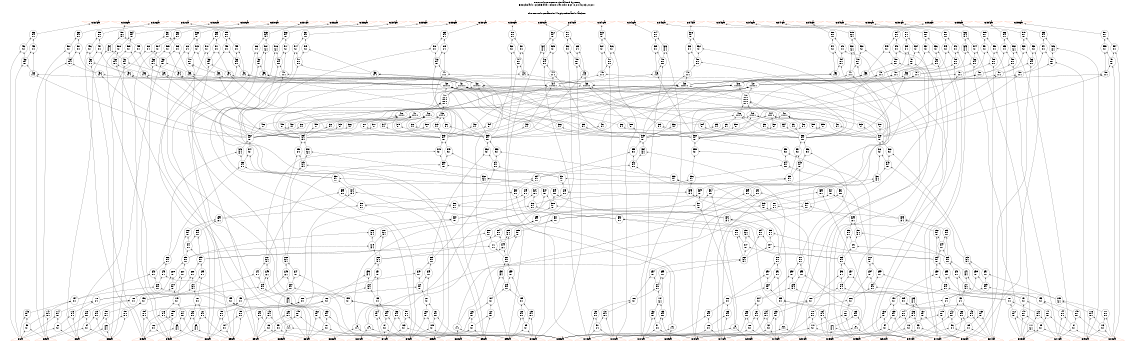 # Network structure generated by ABC

digraph network {
size = "7.5,10";
center = true;
edge [dir = back];

{
  node [shape = plaintext];
  edge [style = invis];
  LevelTitle1 [label=""];
  LevelTitle2 [label=""];
  Level24 [label = ""];
  Level23 [label = ""];
  Level22 [label = ""];
  Level21 [label = ""];
  Level20 [label = ""];
  Level19 [label = ""];
  Level18 [label = ""];
  Level17 [label = ""];
  Level16 [label = ""];
  Level15 [label = ""];
  Level14 [label = ""];
  Level13 [label = ""];
  Level12 [label = ""];
  Level11 [label = ""];
  Level10 [label = ""];
  Level9 [label = ""];
  Level8 [label = ""];
  Level7 [label = ""];
  Level6 [label = ""];
  Level5 [label = ""];
  Level4 [label = ""];
  Level3 [label = ""];
  Level2 [label = ""];
  Level1 [label = ""];
  Level0 [label = ""];
  LevelTitle1 ->  LevelTitle2 ->  Level24 ->  Level23 ->  Level22 ->  Level21 ->  Level20 ->  Level19 ->  Level18 ->  Level17 ->  Level16 ->  Level15 ->  Level14 ->  Level13 ->  Level12 ->  Level11 ->  Level10 ->  Level9 ->  Level8 ->  Level7 ->  Level6 ->  Level5 ->  Level4 ->  Level3 ->  Level2 ->  Level1 ->  Level0;
}

{
  rank = same;
  LevelTitle1;
  title1 [shape=plaintext,
          fontsize=20,
          fontname = "Times-Roman",
          label="Network structure visualized by ABC\nBenchmark \"c1355.blif\". Time was Thu Oct  8 20:46:03 2020. "
         ];
}

{
  rank = same;
  LevelTitle2;
  title2 [shape=plaintext,
          fontsize=18,
          fontname = "Times-Roman",
          label="The network contains 514 logic nodes and 0 latches.\n"
         ];
}

{
  rank = same;
  Level24;
  Node42 [label = "G1324gat", shape = invtriangle, color = coral, fillcolor = coral];
  Node43 [label = "G1325gat", shape = invtriangle, color = coral, fillcolor = coral];
  Node44 [label = "G1326gat", shape = invtriangle, color = coral, fillcolor = coral];
  Node45 [label = "G1327gat", shape = invtriangle, color = coral, fillcolor = coral];
  Node46 [label = "G1328gat", shape = invtriangle, color = coral, fillcolor = coral];
  Node47 [label = "G1329gat", shape = invtriangle, color = coral, fillcolor = coral];
  Node48 [label = "G1330gat", shape = invtriangle, color = coral, fillcolor = coral];
  Node49 [label = "G1331gat", shape = invtriangle, color = coral, fillcolor = coral];
  Node50 [label = "G1332gat", shape = invtriangle, color = coral, fillcolor = coral];
  Node51 [label = "G1333gat", shape = invtriangle, color = coral, fillcolor = coral];
  Node52 [label = "G1334gat", shape = invtriangle, color = coral, fillcolor = coral];
  Node53 [label = "G1335gat", shape = invtriangle, color = coral, fillcolor = coral];
  Node54 [label = "G1336gat", shape = invtriangle, color = coral, fillcolor = coral];
  Node55 [label = "G1337gat", shape = invtriangle, color = coral, fillcolor = coral];
  Node56 [label = "G1338gat", shape = invtriangle, color = coral, fillcolor = coral];
  Node57 [label = "G1339gat", shape = invtriangle, color = coral, fillcolor = coral];
  Node58 [label = "G1340gat", shape = invtriangle, color = coral, fillcolor = coral];
  Node59 [label = "G1341gat", shape = invtriangle, color = coral, fillcolor = coral];
  Node60 [label = "G1342gat", shape = invtriangle, color = coral, fillcolor = coral];
  Node61 [label = "G1343gat", shape = invtriangle, color = coral, fillcolor = coral];
  Node62 [label = "G1344gat", shape = invtriangle, color = coral, fillcolor = coral];
  Node63 [label = "G1345gat", shape = invtriangle, color = coral, fillcolor = coral];
  Node64 [label = "G1346gat", shape = invtriangle, color = coral, fillcolor = coral];
  Node65 [label = "G1347gat", shape = invtriangle, color = coral, fillcolor = coral];
  Node66 [label = "G1348gat", shape = invtriangle, color = coral, fillcolor = coral];
  Node67 [label = "G1349gat", shape = invtriangle, color = coral, fillcolor = coral];
  Node68 [label = "G1350gat", shape = invtriangle, color = coral, fillcolor = coral];
  Node69 [label = "G1351gat", shape = invtriangle, color = coral, fillcolor = coral];
  Node70 [label = "G1352gat", shape = invtriangle, color = coral, fillcolor = coral];
  Node71 [label = "G1353gat", shape = invtriangle, color = coral, fillcolor = coral];
  Node72 [label = "G1354gat", shape = invtriangle, color = coral, fillcolor = coral];
  Node73 [label = "G1355gat", shape = invtriangle, color = coral, fillcolor = coral];
}

{
  rank = same;
  Level23;
  Node556 [label = "556\n0- 1\n-0 1", shape = ellipse];
  Node557 [label = "557\n0- 1\n-0 1", shape = ellipse];
  Node558 [label = "558\n0- 1\n-0 1", shape = ellipse];
  Node559 [label = "559\n0- 1\n-0 1", shape = ellipse];
  Node560 [label = "560\n0- 1\n-0 1", shape = ellipse];
  Node561 [label = "561\n0- 1\n-0 1", shape = ellipse];
  Node562 [label = "562\n0- 1\n-0 1", shape = ellipse];
  Node563 [label = "563\n0- 1\n-0 1", shape = ellipse];
  Node564 [label = "564\n0- 1\n-0 1", shape = ellipse];
  Node565 [label = "565\n0- 1\n-0 1", shape = ellipse];
  Node566 [label = "566\n0- 1\n-0 1", shape = ellipse];
  Node567 [label = "567\n0- 1\n-0 1", shape = ellipse];
  Node568 [label = "568\n0- 1\n-0 1", shape = ellipse];
  Node569 [label = "569\n0- 1\n-0 1", shape = ellipse];
  Node570 [label = "570\n0- 1\n-0 1", shape = ellipse];
  Node571 [label = "571\n0- 1\n-0 1", shape = ellipse];
  Node572 [label = "572\n0- 1\n-0 1", shape = ellipse];
  Node573 [label = "573\n0- 1\n-0 1", shape = ellipse];
  Node574 [label = "574\n0- 1\n-0 1", shape = ellipse];
  Node575 [label = "575\n0- 1\n-0 1", shape = ellipse];
  Node576 [label = "576\n0- 1\n-0 1", shape = ellipse];
  Node577 [label = "577\n0- 1\n-0 1", shape = ellipse];
  Node578 [label = "578\n0- 1\n-0 1", shape = ellipse];
  Node579 [label = "579\n0- 1\n-0 1", shape = ellipse];
  Node580 [label = "580\n0- 1\n-0 1", shape = ellipse];
  Node581 [label = "581\n0- 1\n-0 1", shape = ellipse];
  Node582 [label = "582\n0- 1\n-0 1", shape = ellipse];
  Node583 [label = "583\n0- 1\n-0 1", shape = ellipse];
  Node584 [label = "584\n0- 1\n-0 1", shape = ellipse];
  Node585 [label = "585\n0- 1\n-0 1", shape = ellipse];
  Node586 [label = "586\n0- 1\n-0 1", shape = ellipse];
  Node587 [label = "587\n0- 1\n-0 1", shape = ellipse];
}

{
  rank = same;
  Level22;
  Node492 [label = "492\n0- 1\n-0 1", shape = ellipse];
  Node493 [label = "493\n0- 1\n-0 1", shape = ellipse];
  Node494 [label = "494\n0- 1\n-0 1", shape = ellipse];
  Node495 [label = "495\n0- 1\n-0 1", shape = ellipse];
  Node496 [label = "496\n0- 1\n-0 1", shape = ellipse];
  Node497 [label = "497\n0- 1\n-0 1", shape = ellipse];
  Node498 [label = "498\n0- 1\n-0 1", shape = ellipse];
  Node499 [label = "499\n0- 1\n-0 1", shape = ellipse];
  Node500 [label = "500\n0- 1\n-0 1", shape = ellipse];
  Node501 [label = "501\n0- 1\n-0 1", shape = ellipse];
  Node502 [label = "502\n0- 1\n-0 1", shape = ellipse];
  Node503 [label = "503\n0- 1\n-0 1", shape = ellipse];
  Node504 [label = "504\n0- 1\n-0 1", shape = ellipse];
  Node505 [label = "505\n0- 1\n-0 1", shape = ellipse];
  Node506 [label = "506\n0- 1\n-0 1", shape = ellipse];
  Node507 [label = "507\n0- 1\n-0 1", shape = ellipse];
  Node508 [label = "508\n0- 1\n-0 1", shape = ellipse];
  Node509 [label = "509\n0- 1\n-0 1", shape = ellipse];
  Node510 [label = "510\n0- 1\n-0 1", shape = ellipse];
  Node511 [label = "511\n0- 1\n-0 1", shape = ellipse];
  Node512 [label = "512\n0- 1\n-0 1", shape = ellipse];
  Node513 [label = "513\n0- 1\n-0 1", shape = ellipse];
  Node514 [label = "514\n0- 1\n-0 1", shape = ellipse];
  Node515 [label = "515\n0- 1\n-0 1", shape = ellipse];
  Node516 [label = "516\n0- 1\n-0 1", shape = ellipse];
  Node517 [label = "517\n0- 1\n-0 1", shape = ellipse];
  Node518 [label = "518\n0- 1\n-0 1", shape = ellipse];
  Node519 [label = "519\n0- 1\n-0 1", shape = ellipse];
  Node520 [label = "520\n0- 1\n-0 1", shape = ellipse];
  Node521 [label = "521\n0- 1\n-0 1", shape = ellipse];
  Node522 [label = "522\n0- 1\n-0 1", shape = ellipse];
  Node523 [label = "523\n0- 1\n-0 1", shape = ellipse];
  Node524 [label = "524\n0- 1\n-0 1", shape = ellipse];
  Node525 [label = "525\n0- 1\n-0 1", shape = ellipse];
  Node526 [label = "526\n0- 1\n-0 1", shape = ellipse];
  Node527 [label = "527\n0- 1\n-0 1", shape = ellipse];
  Node528 [label = "528\n0- 1\n-0 1", shape = ellipse];
  Node529 [label = "529\n0- 1\n-0 1", shape = ellipse];
  Node530 [label = "530\n0- 1\n-0 1", shape = ellipse];
  Node531 [label = "531\n0- 1\n-0 1", shape = ellipse];
  Node532 [label = "532\n0- 1\n-0 1", shape = ellipse];
  Node533 [label = "533\n0- 1\n-0 1", shape = ellipse];
  Node534 [label = "534\n0- 1\n-0 1", shape = ellipse];
  Node535 [label = "535\n0- 1\n-0 1", shape = ellipse];
  Node536 [label = "536\n0- 1\n-0 1", shape = ellipse];
  Node537 [label = "537\n0- 1\n-0 1", shape = ellipse];
  Node538 [label = "538\n0- 1\n-0 1", shape = ellipse];
  Node539 [label = "539\n0- 1\n-0 1", shape = ellipse];
  Node540 [label = "540\n0- 1\n-0 1", shape = ellipse];
  Node541 [label = "541\n0- 1\n-0 1", shape = ellipse];
  Node542 [label = "542\n0- 1\n-0 1", shape = ellipse];
  Node543 [label = "543\n0- 1\n-0 1", shape = ellipse];
  Node544 [label = "544\n0- 1\n-0 1", shape = ellipse];
  Node545 [label = "545\n0- 1\n-0 1", shape = ellipse];
  Node546 [label = "546\n0- 1\n-0 1", shape = ellipse];
  Node547 [label = "547\n0- 1\n-0 1", shape = ellipse];
  Node548 [label = "548\n0- 1\n-0 1", shape = ellipse];
  Node549 [label = "549\n0- 1\n-0 1", shape = ellipse];
  Node550 [label = "550\n0- 1\n-0 1", shape = ellipse];
  Node551 [label = "551\n0- 1\n-0 1", shape = ellipse];
  Node552 [label = "552\n0- 1\n-0 1", shape = ellipse];
  Node553 [label = "553\n0- 1\n-0 1", shape = ellipse];
  Node554 [label = "554\n0- 1\n-0 1", shape = ellipse];
  Node555 [label = "555\n0- 1\n-0 1", shape = ellipse];
}

{
  rank = same;
  Level21;
  Node460 [label = "460\n0- 1\n-0 1", shape = ellipse];
  Node461 [label = "461\n0- 1\n-0 1", shape = ellipse];
  Node462 [label = "462\n0- 1\n-0 1", shape = ellipse];
  Node463 [label = "463\n0- 1\n-0 1", shape = ellipse];
  Node464 [label = "464\n0- 1\n-0 1", shape = ellipse];
  Node465 [label = "465\n0- 1\n-0 1", shape = ellipse];
  Node466 [label = "466\n0- 1\n-0 1", shape = ellipse];
  Node467 [label = "467\n0- 1\n-0 1", shape = ellipse];
  Node468 [label = "468\n0- 1\n-0 1", shape = ellipse];
  Node469 [label = "469\n0- 1\n-0 1", shape = ellipse];
  Node470 [label = "470\n0- 1\n-0 1", shape = ellipse];
  Node471 [label = "471\n0- 1\n-0 1", shape = ellipse];
  Node472 [label = "472\n0- 1\n-0 1", shape = ellipse];
  Node473 [label = "473\n0- 1\n-0 1", shape = ellipse];
  Node474 [label = "474\n0- 1\n-0 1", shape = ellipse];
  Node475 [label = "475\n0- 1\n-0 1", shape = ellipse];
  Node476 [label = "476\n0- 1\n-0 1", shape = ellipse];
  Node477 [label = "477\n0- 1\n-0 1", shape = ellipse];
  Node478 [label = "478\n0- 1\n-0 1", shape = ellipse];
  Node479 [label = "479\n0- 1\n-0 1", shape = ellipse];
  Node480 [label = "480\n0- 1\n-0 1", shape = ellipse];
  Node481 [label = "481\n0- 1\n-0 1", shape = ellipse];
  Node482 [label = "482\n0- 1\n-0 1", shape = ellipse];
  Node483 [label = "483\n0- 1\n-0 1", shape = ellipse];
  Node484 [label = "484\n0- 1\n-0 1", shape = ellipse];
  Node485 [label = "485\n0- 1\n-0 1", shape = ellipse];
  Node486 [label = "486\n0- 1\n-0 1", shape = ellipse];
  Node487 [label = "487\n0- 1\n-0 1", shape = ellipse];
  Node488 [label = "488\n0- 1\n-0 1", shape = ellipse];
  Node489 [label = "489\n0- 1\n-0 1", shape = ellipse];
  Node490 [label = "490\n0- 1\n-0 1", shape = ellipse];
  Node491 [label = "491\n0- 1\n-0 1", shape = ellipse];
}

{
  rank = same;
  Level20;
  Node428 [label = "428\n11 1", shape = ellipse];
  Node429 [label = "429\n11 1", shape = ellipse];
  Node430 [label = "430\n11 1", shape = ellipse];
  Node431 [label = "431\n11 1", shape = ellipse];
  Node432 [label = "432\n11 1", shape = ellipse];
  Node433 [label = "433\n11 1", shape = ellipse];
  Node434 [label = "434\n11 1", shape = ellipse];
  Node435 [label = "435\n11 1", shape = ellipse];
  Node436 [label = "436\n11 1", shape = ellipse];
  Node437 [label = "437\n11 1", shape = ellipse];
  Node438 [label = "438\n11 1", shape = ellipse];
  Node439 [label = "439\n11 1", shape = ellipse];
  Node440 [label = "440\n11 1", shape = ellipse];
  Node441 [label = "441\n11 1", shape = ellipse];
  Node442 [label = "442\n11 1", shape = ellipse];
  Node443 [label = "443\n11 1", shape = ellipse];
  Node444 [label = "444\n11 1", shape = ellipse];
  Node445 [label = "445\n11 1", shape = ellipse];
  Node446 [label = "446\n11 1", shape = ellipse];
  Node447 [label = "447\n11 1", shape = ellipse];
  Node448 [label = "448\n11 1", shape = ellipse];
  Node449 [label = "449\n11 1", shape = ellipse];
  Node450 [label = "450\n11 1", shape = ellipse];
  Node451 [label = "451\n11 1", shape = ellipse];
  Node452 [label = "452\n11 1", shape = ellipse];
  Node453 [label = "453\n11 1", shape = ellipse];
  Node454 [label = "454\n11 1", shape = ellipse];
  Node455 [label = "455\n11 1", shape = ellipse];
  Node456 [label = "456\n11 1", shape = ellipse];
  Node457 [label = "457\n11 1", shape = ellipse];
  Node458 [label = "458\n11 1", shape = ellipse];
  Node459 [label = "459\n11 1", shape = ellipse];
}

{
  rank = same;
  Level19;
  Node420 [label = "420\n11111 1", shape = ellipse];
  Node421 [label = "421\n11111 1", shape = ellipse];
  Node422 [label = "422\n11111 1", shape = ellipse];
  Node423 [label = "423\n11111 1", shape = ellipse];
  Node424 [label = "424\n11111 1", shape = ellipse];
  Node425 [label = "425\n11111 1", shape = ellipse];
  Node426 [label = "426\n11111 1", shape = ellipse];
  Node427 [label = "427\n11111 1", shape = ellipse];
}

{
  rank = same;
  Level18;
  Node418 [label = "418\n1--- 1\n-1-- 1\n--1- 1\n---1 1", shape = ellipse];
  Node419 [label = "419\n1--- 1\n-1-- 1\n--1- 1\n---1 1", shape = ellipse];
}

{
  rank = same;
  Level17;
  Node410 [label = "410\n1111 1", shape = ellipse];
  Node411 [label = "411\n1111 1", shape = ellipse];
  Node412 [label = "412\n1111 1", shape = ellipse];
  Node413 [label = "413\n1111 1", shape = ellipse];
  Node414 [label = "414\n1111 1", shape = ellipse];
  Node415 [label = "415\n1111 1", shape = ellipse];
  Node416 [label = "416\n1111 1", shape = ellipse];
  Node417 [label = "417\n1111 1", shape = ellipse];
}

{
  rank = same;
  Level16;
  Node370 [label = "370\n0 1", shape = ellipse];
  Node371 [label = "371\n0 1", shape = ellipse];
  Node372 [label = "372\n0 1", shape = ellipse];
  Node373 [label = "373\n0 1", shape = ellipse];
  Node374 [label = "374\n0 1", shape = ellipse];
  Node375 [label = "375\n0 1", shape = ellipse];
  Node376 [label = "376\n0 1", shape = ellipse];
  Node377 [label = "377\n0 1", shape = ellipse];
  Node378 [label = "378\n0 1", shape = ellipse];
  Node379 [label = "379\n0 1", shape = ellipse];
  Node380 [label = "380\n0 1", shape = ellipse];
  Node381 [label = "381\n0 1", shape = ellipse];
  Node382 [label = "382\n0 1", shape = ellipse];
  Node383 [label = "383\n0 1", shape = ellipse];
  Node384 [label = "384\n0 1", shape = ellipse];
  Node385 [label = "385\n0 1", shape = ellipse];
  Node386 [label = "386\n0 1", shape = ellipse];
  Node387 [label = "387\n0 1", shape = ellipse];
  Node388 [label = "388\n0 1", shape = ellipse];
  Node389 [label = "389\n0 1", shape = ellipse];
  Node390 [label = "390\n0 1", shape = ellipse];
  Node391 [label = "391\n0 1", shape = ellipse];
  Node392 [label = "392\n0 1", shape = ellipse];
  Node393 [label = "393\n0 1", shape = ellipse];
  Node394 [label = "394\n0 1", shape = ellipse];
  Node395 [label = "395\n0 1", shape = ellipse];
  Node396 [label = "396\n0 1", shape = ellipse];
  Node397 [label = "397\n0 1", shape = ellipse];
  Node398 [label = "398\n0 1", shape = ellipse];
  Node399 [label = "399\n0 1", shape = ellipse];
  Node400 [label = "400\n0 1", shape = ellipse];
  Node401 [label = "401\n0 1", shape = ellipse];
  Node402 [label = "402\n0 1", shape = ellipse];
  Node403 [label = "403\n0 1", shape = ellipse];
  Node404 [label = "404\n0 1", shape = ellipse];
  Node405 [label = "405\n0 1", shape = ellipse];
  Node406 [label = "406\n0 1", shape = ellipse];
  Node407 [label = "407\n0 1", shape = ellipse];
  Node408 [label = "408\n0 1", shape = ellipse];
  Node409 [label = "409\n0 1", shape = ellipse];
}

{
  rank = same;
  Level15;
  Node362 [label = "362\n0- 1\n-0 1", shape = ellipse];
  Node363 [label = "363\n0- 1\n-0 1", shape = ellipse];
  Node364 [label = "364\n0- 1\n-0 1", shape = ellipse];
  Node365 [label = "365\n0- 1\n-0 1", shape = ellipse];
  Node366 [label = "366\n0- 1\n-0 1", shape = ellipse];
  Node367 [label = "367\n0- 1\n-0 1", shape = ellipse];
  Node368 [label = "368\n0- 1\n-0 1", shape = ellipse];
  Node369 [label = "369\n0- 1\n-0 1", shape = ellipse];
}

{
  rank = same;
  Level14;
  Node346 [label = "346\n0- 1\n-0 1", shape = ellipse];
  Node347 [label = "347\n0- 1\n-0 1", shape = ellipse];
  Node348 [label = "348\n0- 1\n-0 1", shape = ellipse];
  Node349 [label = "349\n0- 1\n-0 1", shape = ellipse];
  Node350 [label = "350\n0- 1\n-0 1", shape = ellipse];
  Node351 [label = "351\n0- 1\n-0 1", shape = ellipse];
  Node352 [label = "352\n0- 1\n-0 1", shape = ellipse];
  Node353 [label = "353\n0- 1\n-0 1", shape = ellipse];
  Node354 [label = "354\n0- 1\n-0 1", shape = ellipse];
  Node355 [label = "355\n0- 1\n-0 1", shape = ellipse];
  Node356 [label = "356\n0- 1\n-0 1", shape = ellipse];
  Node357 [label = "357\n0- 1\n-0 1", shape = ellipse];
  Node358 [label = "358\n0- 1\n-0 1", shape = ellipse];
  Node359 [label = "359\n0- 1\n-0 1", shape = ellipse];
  Node360 [label = "360\n0- 1\n-0 1", shape = ellipse];
  Node361 [label = "361\n0- 1\n-0 1", shape = ellipse];
}

{
  rank = same;
  Level13;
  Node338 [label = "338\n0- 1\n-0 1", shape = ellipse];
  Node339 [label = "339\n0- 1\n-0 1", shape = ellipse];
  Node340 [label = "340\n0- 1\n-0 1", shape = ellipse];
  Node341 [label = "341\n0- 1\n-0 1", shape = ellipse];
  Node342 [label = "342\n0- 1\n-0 1", shape = ellipse];
  Node343 [label = "343\n0- 1\n-0 1", shape = ellipse];
  Node344 [label = "344\n0- 1\n-0 1", shape = ellipse];
  Node345 [label = "345\n0- 1\n-0 1", shape = ellipse];
}

{
  rank = same;
  Level12;
  Node330 [label = "330\n0- 1\n-0 1", shape = ellipse];
  Node331 [label = "331\n0- 1\n-0 1", shape = ellipse];
  Node332 [label = "332\n0- 1\n-0 1", shape = ellipse];
  Node333 [label = "333\n0- 1\n-0 1", shape = ellipse];
  Node334 [label = "334\n0- 1\n-0 1", shape = ellipse];
  Node335 [label = "335\n0- 1\n-0 1", shape = ellipse];
  Node336 [label = "336\n0- 1\n-0 1", shape = ellipse];
  Node337 [label = "337\n0- 1\n-0 1", shape = ellipse];
}

{
  rank = same;
  Level11;
  Node314 [label = "314\n0- 1\n-0 1", shape = ellipse];
  Node315 [label = "315\n0- 1\n-0 1", shape = ellipse];
  Node316 [label = "316\n0- 1\n-0 1", shape = ellipse];
  Node317 [label = "317\n0- 1\n-0 1", shape = ellipse];
  Node318 [label = "318\n0- 1\n-0 1", shape = ellipse];
  Node319 [label = "319\n0- 1\n-0 1", shape = ellipse];
  Node320 [label = "320\n0- 1\n-0 1", shape = ellipse];
  Node321 [label = "321\n0- 1\n-0 1", shape = ellipse];
  Node322 [label = "322\n0- 1\n-0 1", shape = ellipse];
  Node323 [label = "323\n0- 1\n-0 1", shape = ellipse];
  Node324 [label = "324\n0- 1\n-0 1", shape = ellipse];
  Node325 [label = "325\n0- 1\n-0 1", shape = ellipse];
  Node326 [label = "326\n0- 1\n-0 1", shape = ellipse];
  Node327 [label = "327\n0- 1\n-0 1", shape = ellipse];
  Node328 [label = "328\n0- 1\n-0 1", shape = ellipse];
  Node329 [label = "329\n0- 1\n-0 1", shape = ellipse];
}

{
  rank = same;
  Level10;
  Node306 [label = "306\n0- 1\n-0 1", shape = ellipse];
  Node307 [label = "307\n0- 1\n-0 1", shape = ellipse];
  Node308 [label = "308\n0- 1\n-0 1", shape = ellipse];
  Node309 [label = "309\n0- 1\n-0 1", shape = ellipse];
  Node310 [label = "310\n0- 1\n-0 1", shape = ellipse];
  Node311 [label = "311\n0- 1\n-0 1", shape = ellipse];
  Node312 [label = "312\n0- 1\n-0 1", shape = ellipse];
  Node313 [label = "313\n0- 1\n-0 1", shape = ellipse];
}

{
  rank = same;
  Level9;
  Node298 [label = "298\n0- 1\n-0 1", shape = ellipse];
  Node299 [label = "299\n0- 1\n-0 1", shape = ellipse];
  Node300 [label = "300\n0- 1\n-0 1", shape = ellipse];
  Node301 [label = "301\n0- 1\n-0 1", shape = ellipse];
  Node302 [label = "302\n0- 1\n-0 1", shape = ellipse];
  Node303 [label = "303\n0- 1\n-0 1", shape = ellipse];
  Node304 [label = "304\n0- 1\n-0 1", shape = ellipse];
  Node305 [label = "305\n0- 1\n-0 1", shape = ellipse];
}

{
  rank = same;
  Level8;
  Node282 [label = "282\n0- 1\n-0 1", shape = ellipse];
  Node283 [label = "283\n0- 1\n-0 1", shape = ellipse];
  Node284 [label = "284\n0- 1\n-0 1", shape = ellipse];
  Node285 [label = "285\n0- 1\n-0 1", shape = ellipse];
  Node286 [label = "286\n0- 1\n-0 1", shape = ellipse];
  Node287 [label = "287\n0- 1\n-0 1", shape = ellipse];
  Node288 [label = "288\n0- 1\n-0 1", shape = ellipse];
  Node289 [label = "289\n0- 1\n-0 1", shape = ellipse];
  Node290 [label = "290\n0- 1\n-0 1", shape = ellipse];
  Node291 [label = "291\n0- 1\n-0 1", shape = ellipse];
  Node292 [label = "292\n0- 1\n-0 1", shape = ellipse];
  Node293 [label = "293\n0- 1\n-0 1", shape = ellipse];
  Node294 [label = "294\n0- 1\n-0 1", shape = ellipse];
  Node295 [label = "295\n0- 1\n-0 1", shape = ellipse];
  Node296 [label = "296\n0- 1\n-0 1", shape = ellipse];
  Node297 [label = "297\n0- 1\n-0 1", shape = ellipse];
}

{
  rank = same;
  Level7;
  Node274 [label = "274\n0- 1\n-0 1", shape = ellipse];
  Node275 [label = "275\n0- 1\n-0 1", shape = ellipse];
  Node276 [label = "276\n0- 1\n-0 1", shape = ellipse];
  Node277 [label = "277\n0- 1\n-0 1", shape = ellipse];
  Node278 [label = "278\n0- 1\n-0 1", shape = ellipse];
  Node279 [label = "279\n0- 1\n-0 1", shape = ellipse];
  Node280 [label = "280\n0- 1\n-0 1", shape = ellipse];
  Node281 [label = "281\n0- 1\n-0 1", shape = ellipse];
}

{
  rank = same;
  Level6;
  Node258 [label = "258\n0- 1\n-0 1", shape = ellipse];
  Node259 [label = "259\n0- 1\n-0 1", shape = ellipse];
  Node260 [label = "260\n0- 1\n-0 1", shape = ellipse];
  Node261 [label = "261\n0- 1\n-0 1", shape = ellipse];
  Node262 [label = "262\n0- 1\n-0 1", shape = ellipse];
  Node263 [label = "263\n0- 1\n-0 1", shape = ellipse];
  Node264 [label = "264\n0- 1\n-0 1", shape = ellipse];
  Node265 [label = "265\n0- 1\n-0 1", shape = ellipse];
  Node266 [label = "266\n0- 1\n-0 1", shape = ellipse];
  Node267 [label = "267\n0- 1\n-0 1", shape = ellipse];
  Node268 [label = "268\n0- 1\n-0 1", shape = ellipse];
  Node269 [label = "269\n0- 1\n-0 1", shape = ellipse];
  Node270 [label = "270\n0- 1\n-0 1", shape = ellipse];
  Node271 [label = "271\n0- 1\n-0 1", shape = ellipse];
  Node272 [label = "272\n0- 1\n-0 1", shape = ellipse];
  Node273 [label = "273\n0- 1\n-0 1", shape = ellipse];
}

{
  rank = same;
  Level5;
  Node226 [label = "226\n0- 1\n-0 1", shape = ellipse];
  Node227 [label = "227\n0- 1\n-0 1", shape = ellipse];
  Node228 [label = "228\n0- 1\n-0 1", shape = ellipse];
  Node229 [label = "229\n0- 1\n-0 1", shape = ellipse];
  Node230 [label = "230\n0- 1\n-0 1", shape = ellipse];
  Node231 [label = "231\n0- 1\n-0 1", shape = ellipse];
  Node232 [label = "232\n0- 1\n-0 1", shape = ellipse];
  Node233 [label = "233\n0- 1\n-0 1", shape = ellipse];
  Node234 [label = "234\n0- 1\n-0 1", shape = ellipse];
  Node235 [label = "235\n0- 1\n-0 1", shape = ellipse];
  Node236 [label = "236\n0- 1\n-0 1", shape = ellipse];
  Node237 [label = "237\n0- 1\n-0 1", shape = ellipse];
  Node238 [label = "238\n0- 1\n-0 1", shape = ellipse];
  Node239 [label = "239\n0- 1\n-0 1", shape = ellipse];
  Node240 [label = "240\n0- 1\n-0 1", shape = ellipse];
  Node241 [label = "241\n0- 1\n-0 1", shape = ellipse];
  Node242 [label = "242\n0- 1\n-0 1", shape = ellipse];
  Node243 [label = "243\n0- 1\n-0 1", shape = ellipse];
  Node244 [label = "244\n0- 1\n-0 1", shape = ellipse];
  Node245 [label = "245\n0- 1\n-0 1", shape = ellipse];
  Node246 [label = "246\n0- 1\n-0 1", shape = ellipse];
  Node247 [label = "247\n0- 1\n-0 1", shape = ellipse];
  Node248 [label = "248\n0- 1\n-0 1", shape = ellipse];
  Node249 [label = "249\n0- 1\n-0 1", shape = ellipse];
  Node250 [label = "250\n0- 1\n-0 1", shape = ellipse];
  Node251 [label = "251\n0- 1\n-0 1", shape = ellipse];
  Node252 [label = "252\n0- 1\n-0 1", shape = ellipse];
  Node253 [label = "253\n0- 1\n-0 1", shape = ellipse];
  Node254 [label = "254\n0- 1\n-0 1", shape = ellipse];
  Node255 [label = "255\n0- 1\n-0 1", shape = ellipse];
  Node256 [label = "256\n0- 1\n-0 1", shape = ellipse];
  Node257 [label = "257\n0- 1\n-0 1", shape = ellipse];
}

{
  rank = same;
  Level4;
  Node210 [label = "210\n0- 1\n-0 1", shape = ellipse];
  Node211 [label = "211\n0- 1\n-0 1", shape = ellipse];
  Node212 [label = "212\n0- 1\n-0 1", shape = ellipse];
  Node213 [label = "213\n0- 1\n-0 1", shape = ellipse];
  Node214 [label = "214\n0- 1\n-0 1", shape = ellipse];
  Node215 [label = "215\n0- 1\n-0 1", shape = ellipse];
  Node216 [label = "216\n0- 1\n-0 1", shape = ellipse];
  Node217 [label = "217\n0- 1\n-0 1", shape = ellipse];
  Node218 [label = "218\n0- 1\n-0 1", shape = ellipse];
  Node219 [label = "219\n0- 1\n-0 1", shape = ellipse];
  Node220 [label = "220\n0- 1\n-0 1", shape = ellipse];
  Node221 [label = "221\n0- 1\n-0 1", shape = ellipse];
  Node222 [label = "222\n0- 1\n-0 1", shape = ellipse];
  Node223 [label = "223\n0- 1\n-0 1", shape = ellipse];
  Node224 [label = "224\n0- 1\n-0 1", shape = ellipse];
  Node225 [label = "225\n0- 1\n-0 1", shape = ellipse];
}

{
  rank = same;
  Level3;
  Node178 [label = "178\n0- 1\n-0 1", shape = ellipse];
  Node179 [label = "179\n0- 1\n-0 1", shape = ellipse];
  Node180 [label = "180\n0- 1\n-0 1", shape = ellipse];
  Node181 [label = "181\n0- 1\n-0 1", shape = ellipse];
  Node182 [label = "182\n0- 1\n-0 1", shape = ellipse];
  Node183 [label = "183\n0- 1\n-0 1", shape = ellipse];
  Node184 [label = "184\n0- 1\n-0 1", shape = ellipse];
  Node185 [label = "185\n0- 1\n-0 1", shape = ellipse];
  Node186 [label = "186\n0- 1\n-0 1", shape = ellipse];
  Node187 [label = "187\n0- 1\n-0 1", shape = ellipse];
  Node188 [label = "188\n0- 1\n-0 1", shape = ellipse];
  Node189 [label = "189\n0- 1\n-0 1", shape = ellipse];
  Node190 [label = "190\n0- 1\n-0 1", shape = ellipse];
  Node191 [label = "191\n0- 1\n-0 1", shape = ellipse];
  Node192 [label = "192\n0- 1\n-0 1", shape = ellipse];
  Node193 [label = "193\n0- 1\n-0 1", shape = ellipse];
  Node194 [label = "194\n0- 1\n-0 1", shape = ellipse];
  Node195 [label = "195\n0- 1\n-0 1", shape = ellipse];
  Node196 [label = "196\n0- 1\n-0 1", shape = ellipse];
  Node197 [label = "197\n0- 1\n-0 1", shape = ellipse];
  Node198 [label = "198\n0- 1\n-0 1", shape = ellipse];
  Node199 [label = "199\n0- 1\n-0 1", shape = ellipse];
  Node200 [label = "200\n0- 1\n-0 1", shape = ellipse];
  Node201 [label = "201\n0- 1\n-0 1", shape = ellipse];
  Node202 [label = "202\n0- 1\n-0 1", shape = ellipse];
  Node203 [label = "203\n0- 1\n-0 1", shape = ellipse];
  Node204 [label = "204\n0- 1\n-0 1", shape = ellipse];
  Node205 [label = "205\n0- 1\n-0 1", shape = ellipse];
  Node206 [label = "206\n0- 1\n-0 1", shape = ellipse];
  Node207 [label = "207\n0- 1\n-0 1", shape = ellipse];
  Node208 [label = "208\n0- 1\n-0 1", shape = ellipse];
  Node209 [label = "209\n0- 1\n-0 1", shape = ellipse];
}

{
  rank = same;
  Level2;
  Node114 [label = "114\n0- 1\n-0 1", shape = ellipse];
  Node115 [label = "115\n0- 1\n-0 1", shape = ellipse];
  Node116 [label = "116\n0- 1\n-0 1", shape = ellipse];
  Node117 [label = "117\n0- 1\n-0 1", shape = ellipse];
  Node118 [label = "118\n0- 1\n-0 1", shape = ellipse];
  Node119 [label = "119\n0- 1\n-0 1", shape = ellipse];
  Node120 [label = "120\n0- 1\n-0 1", shape = ellipse];
  Node121 [label = "121\n0- 1\n-0 1", shape = ellipse];
  Node122 [label = "122\n0- 1\n-0 1", shape = ellipse];
  Node123 [label = "123\n0- 1\n-0 1", shape = ellipse];
  Node124 [label = "124\n0- 1\n-0 1", shape = ellipse];
  Node125 [label = "125\n0- 1\n-0 1", shape = ellipse];
  Node126 [label = "126\n0- 1\n-0 1", shape = ellipse];
  Node127 [label = "127\n0- 1\n-0 1", shape = ellipse];
  Node128 [label = "128\n0- 1\n-0 1", shape = ellipse];
  Node129 [label = "129\n0- 1\n-0 1", shape = ellipse];
  Node130 [label = "130\n0- 1\n-0 1", shape = ellipse];
  Node131 [label = "131\n0- 1\n-0 1", shape = ellipse];
  Node132 [label = "132\n0- 1\n-0 1", shape = ellipse];
  Node133 [label = "133\n0- 1\n-0 1", shape = ellipse];
  Node134 [label = "134\n0- 1\n-0 1", shape = ellipse];
  Node135 [label = "135\n0- 1\n-0 1", shape = ellipse];
  Node136 [label = "136\n0- 1\n-0 1", shape = ellipse];
  Node137 [label = "137\n0- 1\n-0 1", shape = ellipse];
  Node138 [label = "138\n0- 1\n-0 1", shape = ellipse];
  Node139 [label = "139\n0- 1\n-0 1", shape = ellipse];
  Node140 [label = "140\n0- 1\n-0 1", shape = ellipse];
  Node141 [label = "141\n0- 1\n-0 1", shape = ellipse];
  Node142 [label = "142\n0- 1\n-0 1", shape = ellipse];
  Node143 [label = "143\n0- 1\n-0 1", shape = ellipse];
  Node144 [label = "144\n0- 1\n-0 1", shape = ellipse];
  Node145 [label = "145\n0- 1\n-0 1", shape = ellipse];
  Node146 [label = "146\n0- 1\n-0 1", shape = ellipse];
  Node147 [label = "147\n0- 1\n-0 1", shape = ellipse];
  Node148 [label = "148\n0- 1\n-0 1", shape = ellipse];
  Node149 [label = "149\n0- 1\n-0 1", shape = ellipse];
  Node150 [label = "150\n0- 1\n-0 1", shape = ellipse];
  Node151 [label = "151\n0- 1\n-0 1", shape = ellipse];
  Node152 [label = "152\n0- 1\n-0 1", shape = ellipse];
  Node153 [label = "153\n0- 1\n-0 1", shape = ellipse];
  Node154 [label = "154\n0- 1\n-0 1", shape = ellipse];
  Node155 [label = "155\n0- 1\n-0 1", shape = ellipse];
  Node156 [label = "156\n0- 1\n-0 1", shape = ellipse];
  Node157 [label = "157\n0- 1\n-0 1", shape = ellipse];
  Node158 [label = "158\n0- 1\n-0 1", shape = ellipse];
  Node159 [label = "159\n0- 1\n-0 1", shape = ellipse];
  Node160 [label = "160\n0- 1\n-0 1", shape = ellipse];
  Node161 [label = "161\n0- 1\n-0 1", shape = ellipse];
  Node162 [label = "162\n0- 1\n-0 1", shape = ellipse];
  Node163 [label = "163\n0- 1\n-0 1", shape = ellipse];
  Node164 [label = "164\n0- 1\n-0 1", shape = ellipse];
  Node165 [label = "165\n0- 1\n-0 1", shape = ellipse];
  Node166 [label = "166\n0- 1\n-0 1", shape = ellipse];
  Node167 [label = "167\n0- 1\n-0 1", shape = ellipse];
  Node168 [label = "168\n0- 1\n-0 1", shape = ellipse];
  Node169 [label = "169\n0- 1\n-0 1", shape = ellipse];
  Node170 [label = "170\n0- 1\n-0 1", shape = ellipse];
  Node171 [label = "171\n0- 1\n-0 1", shape = ellipse];
  Node172 [label = "172\n0- 1\n-0 1", shape = ellipse];
  Node173 [label = "173\n0- 1\n-0 1", shape = ellipse];
  Node174 [label = "174\n0- 1\n-0 1", shape = ellipse];
  Node175 [label = "175\n0- 1\n-0 1", shape = ellipse];
  Node176 [label = "176\n0- 1\n-0 1", shape = ellipse];
  Node177 [label = "177\n0- 1\n-0 1", shape = ellipse];
}

{
  rank = same;
  Level1;
  Node74 [label = "74\n11 1", shape = ellipse];
  Node75 [label = "75\n11 1", shape = ellipse];
  Node76 [label = "76\n11 1", shape = ellipse];
  Node77 [label = "77\n11 1", shape = ellipse];
  Node78 [label = "78\n11 1", shape = ellipse];
  Node79 [label = "79\n11 1", shape = ellipse];
  Node80 [label = "80\n11 1", shape = ellipse];
  Node81 [label = "81\n11 1", shape = ellipse];
  Node82 [label = "82\n0- 1\n-0 1", shape = ellipse];
  Node83 [label = "83\n0- 1\n-0 1", shape = ellipse];
  Node84 [label = "84\n0- 1\n-0 1", shape = ellipse];
  Node85 [label = "85\n0- 1\n-0 1", shape = ellipse];
  Node86 [label = "86\n0- 1\n-0 1", shape = ellipse];
  Node87 [label = "87\n0- 1\n-0 1", shape = ellipse];
  Node88 [label = "88\n0- 1\n-0 1", shape = ellipse];
  Node89 [label = "89\n0- 1\n-0 1", shape = ellipse];
  Node90 [label = "90\n0- 1\n-0 1", shape = ellipse];
  Node91 [label = "91\n0- 1\n-0 1", shape = ellipse];
  Node92 [label = "92\n0- 1\n-0 1", shape = ellipse];
  Node93 [label = "93\n0- 1\n-0 1", shape = ellipse];
  Node94 [label = "94\n0- 1\n-0 1", shape = ellipse];
  Node95 [label = "95\n0- 1\n-0 1", shape = ellipse];
  Node96 [label = "96\n0- 1\n-0 1", shape = ellipse];
  Node97 [label = "97\n0- 1\n-0 1", shape = ellipse];
  Node98 [label = "98\n0- 1\n-0 1", shape = ellipse];
  Node99 [label = "99\n0- 1\n-0 1", shape = ellipse];
  Node100 [label = "100\n0- 1\n-0 1", shape = ellipse];
  Node101 [label = "101\n0- 1\n-0 1", shape = ellipse];
  Node102 [label = "102\n0- 1\n-0 1", shape = ellipse];
  Node103 [label = "103\n0- 1\n-0 1", shape = ellipse];
  Node104 [label = "104\n0- 1\n-0 1", shape = ellipse];
  Node105 [label = "105\n0- 1\n-0 1", shape = ellipse];
  Node106 [label = "106\n0- 1\n-0 1", shape = ellipse];
  Node107 [label = "107\n0- 1\n-0 1", shape = ellipse];
  Node108 [label = "108\n0- 1\n-0 1", shape = ellipse];
  Node109 [label = "109\n0- 1\n-0 1", shape = ellipse];
  Node110 [label = "110\n0- 1\n-0 1", shape = ellipse];
  Node111 [label = "111\n0- 1\n-0 1", shape = ellipse];
  Node112 [label = "112\n0- 1\n-0 1", shape = ellipse];
  Node113 [label = "113\n0- 1\n-0 1", shape = ellipse];
}

{
  rank = same;
  Level0;
  Node1 [label = "G1gat", shape = triangle, color = coral, fillcolor = coral];
  Node2 [label = "G8gat", shape = triangle, color = coral, fillcolor = coral];
  Node3 [label = "G15gat", shape = triangle, color = coral, fillcolor = coral];
  Node4 [label = "G22gat", shape = triangle, color = coral, fillcolor = coral];
  Node5 [label = "G29gat", shape = triangle, color = coral, fillcolor = coral];
  Node6 [label = "G36gat", shape = triangle, color = coral, fillcolor = coral];
  Node7 [label = "G43gat", shape = triangle, color = coral, fillcolor = coral];
  Node8 [label = "G50gat", shape = triangle, color = coral, fillcolor = coral];
  Node9 [label = "G57gat", shape = triangle, color = coral, fillcolor = coral];
  Node10 [label = "G64gat", shape = triangle, color = coral, fillcolor = coral];
  Node11 [label = "G71gat", shape = triangle, color = coral, fillcolor = coral];
  Node12 [label = "G78gat", shape = triangle, color = coral, fillcolor = coral];
  Node13 [label = "G85gat", shape = triangle, color = coral, fillcolor = coral];
  Node14 [label = "G92gat", shape = triangle, color = coral, fillcolor = coral];
  Node15 [label = "G99gat", shape = triangle, color = coral, fillcolor = coral];
  Node16 [label = "G106gat", shape = triangle, color = coral, fillcolor = coral];
  Node17 [label = "G113gat", shape = triangle, color = coral, fillcolor = coral];
  Node18 [label = "G120gat", shape = triangle, color = coral, fillcolor = coral];
  Node19 [label = "G127gat", shape = triangle, color = coral, fillcolor = coral];
  Node20 [label = "G134gat", shape = triangle, color = coral, fillcolor = coral];
  Node21 [label = "G141gat", shape = triangle, color = coral, fillcolor = coral];
  Node22 [label = "G148gat", shape = triangle, color = coral, fillcolor = coral];
  Node23 [label = "G155gat", shape = triangle, color = coral, fillcolor = coral];
  Node24 [label = "G162gat", shape = triangle, color = coral, fillcolor = coral];
  Node25 [label = "G169gat", shape = triangle, color = coral, fillcolor = coral];
  Node26 [label = "G176gat", shape = triangle, color = coral, fillcolor = coral];
  Node27 [label = "G183gat", shape = triangle, color = coral, fillcolor = coral];
  Node28 [label = "G190gat", shape = triangle, color = coral, fillcolor = coral];
  Node29 [label = "G197gat", shape = triangle, color = coral, fillcolor = coral];
  Node30 [label = "G204gat", shape = triangle, color = coral, fillcolor = coral];
  Node31 [label = "G211gat", shape = triangle, color = coral, fillcolor = coral];
  Node32 [label = "G218gat", shape = triangle, color = coral, fillcolor = coral];
  Node33 [label = "G225gat", shape = triangle, color = coral, fillcolor = coral];
  Node34 [label = "G226gat", shape = triangle, color = coral, fillcolor = coral];
  Node35 [label = "G227gat", shape = triangle, color = coral, fillcolor = coral];
  Node36 [label = "G228gat", shape = triangle, color = coral, fillcolor = coral];
  Node37 [label = "G229gat", shape = triangle, color = coral, fillcolor = coral];
  Node38 [label = "G230gat", shape = triangle, color = coral, fillcolor = coral];
  Node39 [label = "G231gat", shape = triangle, color = coral, fillcolor = coral];
  Node40 [label = "G232gat", shape = triangle, color = coral, fillcolor = coral];
  Node41 [label = "G233gat", shape = triangle, color = coral, fillcolor = coral];
}

title1 -> title2 [style = invis];
title2 -> Node42 [style = invis];
title2 -> Node43 [style = invis];
title2 -> Node44 [style = invis];
title2 -> Node45 [style = invis];
title2 -> Node46 [style = invis];
title2 -> Node47 [style = invis];
title2 -> Node48 [style = invis];
title2 -> Node49 [style = invis];
title2 -> Node50 [style = invis];
title2 -> Node51 [style = invis];
title2 -> Node52 [style = invis];
title2 -> Node53 [style = invis];
title2 -> Node54 [style = invis];
title2 -> Node55 [style = invis];
title2 -> Node56 [style = invis];
title2 -> Node57 [style = invis];
title2 -> Node58 [style = invis];
title2 -> Node59 [style = invis];
title2 -> Node60 [style = invis];
title2 -> Node61 [style = invis];
title2 -> Node62 [style = invis];
title2 -> Node63 [style = invis];
title2 -> Node64 [style = invis];
title2 -> Node65 [style = invis];
title2 -> Node66 [style = invis];
title2 -> Node67 [style = invis];
title2 -> Node68 [style = invis];
title2 -> Node69 [style = invis];
title2 -> Node70 [style = invis];
title2 -> Node71 [style = invis];
title2 -> Node72 [style = invis];
title2 -> Node73 [style = invis];
Node42 -> Node43 [style = invis];
Node43 -> Node44 [style = invis];
Node44 -> Node45 [style = invis];
Node45 -> Node46 [style = invis];
Node46 -> Node47 [style = invis];
Node47 -> Node48 [style = invis];
Node48 -> Node49 [style = invis];
Node49 -> Node50 [style = invis];
Node50 -> Node51 [style = invis];
Node51 -> Node52 [style = invis];
Node52 -> Node53 [style = invis];
Node53 -> Node54 [style = invis];
Node54 -> Node55 [style = invis];
Node55 -> Node56 [style = invis];
Node56 -> Node57 [style = invis];
Node57 -> Node58 [style = invis];
Node58 -> Node59 [style = invis];
Node59 -> Node60 [style = invis];
Node60 -> Node61 [style = invis];
Node61 -> Node62 [style = invis];
Node62 -> Node63 [style = invis];
Node63 -> Node64 [style = invis];
Node64 -> Node65 [style = invis];
Node65 -> Node66 [style = invis];
Node66 -> Node67 [style = invis];
Node67 -> Node68 [style = invis];
Node68 -> Node69 [style = invis];
Node69 -> Node70 [style = invis];
Node70 -> Node71 [style = invis];
Node71 -> Node72 [style = invis];
Node72 -> Node73 [style = invis];
Node42 -> Node556 [style = solid];
Node43 -> Node557 [style = solid];
Node44 -> Node558 [style = solid];
Node45 -> Node559 [style = solid];
Node46 -> Node560 [style = solid];
Node47 -> Node561 [style = solid];
Node48 -> Node562 [style = solid];
Node49 -> Node563 [style = solid];
Node50 -> Node564 [style = solid];
Node51 -> Node565 [style = solid];
Node52 -> Node566 [style = solid];
Node53 -> Node567 [style = solid];
Node54 -> Node568 [style = solid];
Node55 -> Node569 [style = solid];
Node56 -> Node570 [style = solid];
Node57 -> Node571 [style = solid];
Node58 -> Node572 [style = solid];
Node59 -> Node573 [style = solid];
Node60 -> Node574 [style = solid];
Node61 -> Node575 [style = solid];
Node62 -> Node576 [style = solid];
Node63 -> Node577 [style = solid];
Node64 -> Node578 [style = solid];
Node65 -> Node579 [style = solid];
Node66 -> Node580 [style = solid];
Node67 -> Node581 [style = solid];
Node68 -> Node582 [style = solid];
Node69 -> Node583 [style = solid];
Node70 -> Node584 [style = solid];
Node71 -> Node585 [style = solid];
Node72 -> Node586 [style = solid];
Node73 -> Node587 [style = solid];
Node74 -> Node33 [style = solid];
Node74 -> Node41 [style = solid];
Node75 -> Node34 [style = solid];
Node75 -> Node41 [style = solid];
Node76 -> Node35 [style = solid];
Node76 -> Node41 [style = solid];
Node77 -> Node36 [style = solid];
Node77 -> Node41 [style = solid];
Node78 -> Node37 [style = solid];
Node78 -> Node41 [style = solid];
Node79 -> Node38 [style = solid];
Node79 -> Node41 [style = solid];
Node80 -> Node39 [style = solid];
Node80 -> Node41 [style = solid];
Node81 -> Node40 [style = solid];
Node81 -> Node41 [style = solid];
Node82 -> Node1 [style = solid];
Node82 -> Node2 [style = solid];
Node83 -> Node3 [style = solid];
Node83 -> Node4 [style = solid];
Node84 -> Node5 [style = solid];
Node84 -> Node6 [style = solid];
Node85 -> Node7 [style = solid];
Node85 -> Node8 [style = solid];
Node86 -> Node9 [style = solid];
Node86 -> Node10 [style = solid];
Node87 -> Node11 [style = solid];
Node87 -> Node12 [style = solid];
Node88 -> Node13 [style = solid];
Node88 -> Node14 [style = solid];
Node89 -> Node15 [style = solid];
Node89 -> Node16 [style = solid];
Node90 -> Node17 [style = solid];
Node90 -> Node18 [style = solid];
Node91 -> Node19 [style = solid];
Node91 -> Node20 [style = solid];
Node92 -> Node21 [style = solid];
Node92 -> Node22 [style = solid];
Node93 -> Node23 [style = solid];
Node93 -> Node24 [style = solid];
Node94 -> Node25 [style = solid];
Node94 -> Node26 [style = solid];
Node95 -> Node27 [style = solid];
Node95 -> Node28 [style = solid];
Node96 -> Node29 [style = solid];
Node96 -> Node30 [style = solid];
Node97 -> Node31 [style = solid];
Node97 -> Node32 [style = solid];
Node98 -> Node1 [style = solid];
Node98 -> Node5 [style = solid];
Node99 -> Node9 [style = solid];
Node99 -> Node13 [style = solid];
Node100 -> Node2 [style = solid];
Node100 -> Node6 [style = solid];
Node101 -> Node10 [style = solid];
Node101 -> Node14 [style = solid];
Node102 -> Node3 [style = solid];
Node102 -> Node7 [style = solid];
Node103 -> Node11 [style = solid];
Node103 -> Node15 [style = solid];
Node104 -> Node4 [style = solid];
Node104 -> Node8 [style = solid];
Node105 -> Node12 [style = solid];
Node105 -> Node16 [style = solid];
Node106 -> Node17 [style = solid];
Node106 -> Node21 [style = solid];
Node107 -> Node25 [style = solid];
Node107 -> Node29 [style = solid];
Node108 -> Node18 [style = solid];
Node108 -> Node22 [style = solid];
Node109 -> Node26 [style = solid];
Node109 -> Node30 [style = solid];
Node110 -> Node19 [style = solid];
Node110 -> Node23 [style = solid];
Node111 -> Node27 [style = solid];
Node111 -> Node31 [style = solid];
Node112 -> Node20 [style = solid];
Node112 -> Node24 [style = solid];
Node113 -> Node28 [style = solid];
Node113 -> Node32 [style = solid];
Node114 -> Node1 [style = solid];
Node114 -> Node82 [style = solid];
Node115 -> Node2 [style = solid];
Node115 -> Node82 [style = solid];
Node116 -> Node3 [style = solid];
Node116 -> Node83 [style = solid];
Node117 -> Node4 [style = solid];
Node117 -> Node83 [style = solid];
Node118 -> Node5 [style = solid];
Node118 -> Node84 [style = solid];
Node119 -> Node6 [style = solid];
Node119 -> Node84 [style = solid];
Node120 -> Node7 [style = solid];
Node120 -> Node85 [style = solid];
Node121 -> Node8 [style = solid];
Node121 -> Node85 [style = solid];
Node122 -> Node9 [style = solid];
Node122 -> Node86 [style = solid];
Node123 -> Node10 [style = solid];
Node123 -> Node86 [style = solid];
Node124 -> Node11 [style = solid];
Node124 -> Node87 [style = solid];
Node125 -> Node12 [style = solid];
Node125 -> Node87 [style = solid];
Node126 -> Node13 [style = solid];
Node126 -> Node88 [style = solid];
Node127 -> Node14 [style = solid];
Node127 -> Node88 [style = solid];
Node128 -> Node15 [style = solid];
Node128 -> Node89 [style = solid];
Node129 -> Node16 [style = solid];
Node129 -> Node89 [style = solid];
Node130 -> Node17 [style = solid];
Node130 -> Node90 [style = solid];
Node131 -> Node18 [style = solid];
Node131 -> Node90 [style = solid];
Node132 -> Node19 [style = solid];
Node132 -> Node91 [style = solid];
Node133 -> Node20 [style = solid];
Node133 -> Node91 [style = solid];
Node134 -> Node21 [style = solid];
Node134 -> Node92 [style = solid];
Node135 -> Node22 [style = solid];
Node135 -> Node92 [style = solid];
Node136 -> Node23 [style = solid];
Node136 -> Node93 [style = solid];
Node137 -> Node24 [style = solid];
Node137 -> Node93 [style = solid];
Node138 -> Node25 [style = solid];
Node138 -> Node94 [style = solid];
Node139 -> Node26 [style = solid];
Node139 -> Node94 [style = solid];
Node140 -> Node27 [style = solid];
Node140 -> Node95 [style = solid];
Node141 -> Node28 [style = solid];
Node141 -> Node95 [style = solid];
Node142 -> Node29 [style = solid];
Node142 -> Node96 [style = solid];
Node143 -> Node30 [style = solid];
Node143 -> Node96 [style = solid];
Node144 -> Node31 [style = solid];
Node144 -> Node97 [style = solid];
Node145 -> Node32 [style = solid];
Node145 -> Node97 [style = solid];
Node146 -> Node1 [style = solid];
Node146 -> Node98 [style = solid];
Node147 -> Node5 [style = solid];
Node147 -> Node98 [style = solid];
Node148 -> Node9 [style = solid];
Node148 -> Node99 [style = solid];
Node149 -> Node13 [style = solid];
Node149 -> Node99 [style = solid];
Node150 -> Node2 [style = solid];
Node150 -> Node100 [style = solid];
Node151 -> Node6 [style = solid];
Node151 -> Node100 [style = solid];
Node152 -> Node10 [style = solid];
Node152 -> Node101 [style = solid];
Node153 -> Node14 [style = solid];
Node153 -> Node101 [style = solid];
Node154 -> Node3 [style = solid];
Node154 -> Node102 [style = solid];
Node155 -> Node7 [style = solid];
Node155 -> Node102 [style = solid];
Node156 -> Node11 [style = solid];
Node156 -> Node103 [style = solid];
Node157 -> Node15 [style = solid];
Node157 -> Node103 [style = solid];
Node158 -> Node4 [style = solid];
Node158 -> Node104 [style = solid];
Node159 -> Node8 [style = solid];
Node159 -> Node104 [style = solid];
Node160 -> Node12 [style = solid];
Node160 -> Node105 [style = solid];
Node161 -> Node16 [style = solid];
Node161 -> Node105 [style = solid];
Node162 -> Node17 [style = solid];
Node162 -> Node106 [style = solid];
Node163 -> Node21 [style = solid];
Node163 -> Node106 [style = solid];
Node164 -> Node25 [style = solid];
Node164 -> Node107 [style = solid];
Node165 -> Node29 [style = solid];
Node165 -> Node107 [style = solid];
Node166 -> Node18 [style = solid];
Node166 -> Node108 [style = solid];
Node167 -> Node22 [style = solid];
Node167 -> Node108 [style = solid];
Node168 -> Node26 [style = solid];
Node168 -> Node109 [style = solid];
Node169 -> Node30 [style = solid];
Node169 -> Node109 [style = solid];
Node170 -> Node19 [style = solid];
Node170 -> Node110 [style = solid];
Node171 -> Node23 [style = solid];
Node171 -> Node110 [style = solid];
Node172 -> Node27 [style = solid];
Node172 -> Node111 [style = solid];
Node173 -> Node31 [style = solid];
Node173 -> Node111 [style = solid];
Node174 -> Node20 [style = solid];
Node174 -> Node112 [style = solid];
Node175 -> Node24 [style = solid];
Node175 -> Node112 [style = solid];
Node176 -> Node28 [style = solid];
Node176 -> Node113 [style = solid];
Node177 -> Node32 [style = solid];
Node177 -> Node113 [style = solid];
Node178 -> Node114 [style = solid];
Node178 -> Node115 [style = solid];
Node179 -> Node116 [style = solid];
Node179 -> Node117 [style = solid];
Node180 -> Node118 [style = solid];
Node180 -> Node119 [style = solid];
Node181 -> Node120 [style = solid];
Node181 -> Node121 [style = solid];
Node182 -> Node122 [style = solid];
Node182 -> Node123 [style = solid];
Node183 -> Node124 [style = solid];
Node183 -> Node125 [style = solid];
Node184 -> Node126 [style = solid];
Node184 -> Node127 [style = solid];
Node185 -> Node128 [style = solid];
Node185 -> Node129 [style = solid];
Node186 -> Node130 [style = solid];
Node186 -> Node131 [style = solid];
Node187 -> Node132 [style = solid];
Node187 -> Node133 [style = solid];
Node188 -> Node134 [style = solid];
Node188 -> Node135 [style = solid];
Node189 -> Node136 [style = solid];
Node189 -> Node137 [style = solid];
Node190 -> Node138 [style = solid];
Node190 -> Node139 [style = solid];
Node191 -> Node140 [style = solid];
Node191 -> Node141 [style = solid];
Node192 -> Node142 [style = solid];
Node192 -> Node143 [style = solid];
Node193 -> Node144 [style = solid];
Node193 -> Node145 [style = solid];
Node194 -> Node146 [style = solid];
Node194 -> Node147 [style = solid];
Node195 -> Node148 [style = solid];
Node195 -> Node149 [style = solid];
Node196 -> Node150 [style = solid];
Node196 -> Node151 [style = solid];
Node197 -> Node152 [style = solid];
Node197 -> Node153 [style = solid];
Node198 -> Node154 [style = solid];
Node198 -> Node155 [style = solid];
Node199 -> Node156 [style = solid];
Node199 -> Node157 [style = solid];
Node200 -> Node158 [style = solid];
Node200 -> Node159 [style = solid];
Node201 -> Node160 [style = solid];
Node201 -> Node161 [style = solid];
Node202 -> Node162 [style = solid];
Node202 -> Node163 [style = solid];
Node203 -> Node164 [style = solid];
Node203 -> Node165 [style = solid];
Node204 -> Node166 [style = solid];
Node204 -> Node167 [style = solid];
Node205 -> Node168 [style = solid];
Node205 -> Node169 [style = solid];
Node206 -> Node170 [style = solid];
Node206 -> Node171 [style = solid];
Node207 -> Node172 [style = solid];
Node207 -> Node173 [style = solid];
Node208 -> Node174 [style = solid];
Node208 -> Node175 [style = solid];
Node209 -> Node176 [style = solid];
Node209 -> Node177 [style = solid];
Node210 -> Node178 [style = solid];
Node210 -> Node179 [style = solid];
Node211 -> Node180 [style = solid];
Node211 -> Node181 [style = solid];
Node212 -> Node182 [style = solid];
Node212 -> Node183 [style = solid];
Node213 -> Node184 [style = solid];
Node213 -> Node185 [style = solid];
Node214 -> Node186 [style = solid];
Node214 -> Node187 [style = solid];
Node215 -> Node188 [style = solid];
Node215 -> Node189 [style = solid];
Node216 -> Node190 [style = solid];
Node216 -> Node191 [style = solid];
Node217 -> Node192 [style = solid];
Node217 -> Node193 [style = solid];
Node218 -> Node194 [style = solid];
Node218 -> Node195 [style = solid];
Node219 -> Node196 [style = solid];
Node219 -> Node197 [style = solid];
Node220 -> Node198 [style = solid];
Node220 -> Node199 [style = solid];
Node221 -> Node200 [style = solid];
Node221 -> Node201 [style = solid];
Node222 -> Node202 [style = solid];
Node222 -> Node203 [style = solid];
Node223 -> Node204 [style = solid];
Node223 -> Node205 [style = solid];
Node224 -> Node206 [style = solid];
Node224 -> Node207 [style = solid];
Node225 -> Node208 [style = solid];
Node225 -> Node209 [style = solid];
Node226 -> Node178 [style = solid];
Node226 -> Node210 [style = solid];
Node227 -> Node179 [style = solid];
Node227 -> Node210 [style = solid];
Node228 -> Node180 [style = solid];
Node228 -> Node211 [style = solid];
Node229 -> Node181 [style = solid];
Node229 -> Node211 [style = solid];
Node230 -> Node182 [style = solid];
Node230 -> Node212 [style = solid];
Node231 -> Node183 [style = solid];
Node231 -> Node212 [style = solid];
Node232 -> Node184 [style = solid];
Node232 -> Node213 [style = solid];
Node233 -> Node185 [style = solid];
Node233 -> Node213 [style = solid];
Node234 -> Node186 [style = solid];
Node234 -> Node214 [style = solid];
Node235 -> Node187 [style = solid];
Node235 -> Node214 [style = solid];
Node236 -> Node188 [style = solid];
Node236 -> Node215 [style = solid];
Node237 -> Node189 [style = solid];
Node237 -> Node215 [style = solid];
Node238 -> Node190 [style = solid];
Node238 -> Node216 [style = solid];
Node239 -> Node191 [style = solid];
Node239 -> Node216 [style = solid];
Node240 -> Node192 [style = solid];
Node240 -> Node217 [style = solid];
Node241 -> Node193 [style = solid];
Node241 -> Node217 [style = solid];
Node242 -> Node194 [style = solid];
Node242 -> Node218 [style = solid];
Node243 -> Node195 [style = solid];
Node243 -> Node218 [style = solid];
Node244 -> Node196 [style = solid];
Node244 -> Node219 [style = solid];
Node245 -> Node197 [style = solid];
Node245 -> Node219 [style = solid];
Node246 -> Node198 [style = solid];
Node246 -> Node220 [style = solid];
Node247 -> Node199 [style = solid];
Node247 -> Node220 [style = solid];
Node248 -> Node200 [style = solid];
Node248 -> Node221 [style = solid];
Node249 -> Node201 [style = solid];
Node249 -> Node221 [style = solid];
Node250 -> Node202 [style = solid];
Node250 -> Node222 [style = solid];
Node251 -> Node203 [style = solid];
Node251 -> Node222 [style = solid];
Node252 -> Node204 [style = solid];
Node252 -> Node223 [style = solid];
Node253 -> Node205 [style = solid];
Node253 -> Node223 [style = solid];
Node254 -> Node206 [style = solid];
Node254 -> Node224 [style = solid];
Node255 -> Node207 [style = solid];
Node255 -> Node224 [style = solid];
Node256 -> Node208 [style = solid];
Node256 -> Node225 [style = solid];
Node257 -> Node209 [style = solid];
Node257 -> Node225 [style = solid];
Node258 -> Node226 [style = solid];
Node258 -> Node227 [style = solid];
Node259 -> Node228 [style = solid];
Node259 -> Node229 [style = solid];
Node260 -> Node230 [style = solid];
Node260 -> Node231 [style = solid];
Node261 -> Node232 [style = solid];
Node261 -> Node233 [style = solid];
Node262 -> Node234 [style = solid];
Node262 -> Node235 [style = solid];
Node263 -> Node236 [style = solid];
Node263 -> Node237 [style = solid];
Node264 -> Node238 [style = solid];
Node264 -> Node239 [style = solid];
Node265 -> Node240 [style = solid];
Node265 -> Node241 [style = solid];
Node266 -> Node242 [style = solid];
Node266 -> Node243 [style = solid];
Node267 -> Node244 [style = solid];
Node267 -> Node245 [style = solid];
Node268 -> Node246 [style = solid];
Node268 -> Node247 [style = solid];
Node269 -> Node248 [style = solid];
Node269 -> Node249 [style = solid];
Node270 -> Node250 [style = solid];
Node270 -> Node251 [style = solid];
Node271 -> Node252 [style = solid];
Node271 -> Node253 [style = solid];
Node272 -> Node254 [style = solid];
Node272 -> Node255 [style = solid];
Node273 -> Node256 [style = solid];
Node273 -> Node257 [style = solid];
Node274 -> Node258 [style = solid];
Node274 -> Node259 [style = solid];
Node275 -> Node260 [style = solid];
Node275 -> Node261 [style = solid];
Node276 -> Node258 [style = solid];
Node276 -> Node260 [style = solid];
Node277 -> Node259 [style = solid];
Node277 -> Node261 [style = solid];
Node278 -> Node262 [style = solid];
Node278 -> Node263 [style = solid];
Node279 -> Node264 [style = solid];
Node279 -> Node265 [style = solid];
Node280 -> Node262 [style = solid];
Node280 -> Node264 [style = solid];
Node281 -> Node263 [style = solid];
Node281 -> Node265 [style = solid];
Node282 -> Node258 [style = solid];
Node282 -> Node274 [style = solid];
Node283 -> Node259 [style = solid];
Node283 -> Node274 [style = solid];
Node284 -> Node260 [style = solid];
Node284 -> Node275 [style = solid];
Node285 -> Node261 [style = solid];
Node285 -> Node275 [style = solid];
Node286 -> Node258 [style = solid];
Node286 -> Node276 [style = solid];
Node287 -> Node260 [style = solid];
Node287 -> Node276 [style = solid];
Node288 -> Node259 [style = solid];
Node288 -> Node277 [style = solid];
Node289 -> Node261 [style = solid];
Node289 -> Node277 [style = solid];
Node290 -> Node262 [style = solid];
Node290 -> Node278 [style = solid];
Node291 -> Node263 [style = solid];
Node291 -> Node278 [style = solid];
Node292 -> Node264 [style = solid];
Node292 -> Node279 [style = solid];
Node293 -> Node265 [style = solid];
Node293 -> Node279 [style = solid];
Node294 -> Node262 [style = solid];
Node294 -> Node280 [style = solid];
Node295 -> Node264 [style = solid];
Node295 -> Node280 [style = solid];
Node296 -> Node263 [style = solid];
Node296 -> Node281 [style = solid];
Node297 -> Node265 [style = solid];
Node297 -> Node281 [style = solid];
Node298 -> Node282 [style = solid];
Node298 -> Node283 [style = solid];
Node299 -> Node284 [style = solid];
Node299 -> Node285 [style = solid];
Node300 -> Node286 [style = solid];
Node300 -> Node287 [style = solid];
Node301 -> Node288 [style = solid];
Node301 -> Node289 [style = solid];
Node302 -> Node290 [style = solid];
Node302 -> Node291 [style = solid];
Node303 -> Node292 [style = solid];
Node303 -> Node293 [style = solid];
Node304 -> Node294 [style = solid];
Node304 -> Node295 [style = solid];
Node305 -> Node296 [style = solid];
Node305 -> Node297 [style = solid];
Node306 -> Node74 [style = solid];
Node306 -> Node302 [style = solid];
Node307 -> Node75 [style = solid];
Node307 -> Node303 [style = solid];
Node308 -> Node76 [style = solid];
Node308 -> Node304 [style = solid];
Node309 -> Node77 [style = solid];
Node309 -> Node305 [style = solid];
Node310 -> Node78 [style = solid];
Node310 -> Node298 [style = solid];
Node311 -> Node79 [style = solid];
Node311 -> Node299 [style = solid];
Node312 -> Node80 [style = solid];
Node312 -> Node300 [style = solid];
Node313 -> Node81 [style = solid];
Node313 -> Node301 [style = solid];
Node314 -> Node74 [style = solid];
Node314 -> Node306 [style = solid];
Node315 -> Node302 [style = solid];
Node315 -> Node306 [style = solid];
Node316 -> Node75 [style = solid];
Node316 -> Node307 [style = solid];
Node317 -> Node303 [style = solid];
Node317 -> Node307 [style = solid];
Node318 -> Node76 [style = solid];
Node318 -> Node308 [style = solid];
Node319 -> Node304 [style = solid];
Node319 -> Node308 [style = solid];
Node320 -> Node77 [style = solid];
Node320 -> Node309 [style = solid];
Node321 -> Node305 [style = solid];
Node321 -> Node309 [style = solid];
Node322 -> Node78 [style = solid];
Node322 -> Node310 [style = solid];
Node323 -> Node298 [style = solid];
Node323 -> Node310 [style = solid];
Node324 -> Node79 [style = solid];
Node324 -> Node311 [style = solid];
Node325 -> Node299 [style = solid];
Node325 -> Node311 [style = solid];
Node326 -> Node80 [style = solid];
Node326 -> Node312 [style = solid];
Node327 -> Node300 [style = solid];
Node327 -> Node312 [style = solid];
Node328 -> Node81 [style = solid];
Node328 -> Node313 [style = solid];
Node329 -> Node301 [style = solid];
Node329 -> Node313 [style = solid];
Node330 -> Node314 [style = solid];
Node330 -> Node315 [style = solid];
Node331 -> Node316 [style = solid];
Node331 -> Node317 [style = solid];
Node332 -> Node318 [style = solid];
Node332 -> Node319 [style = solid];
Node333 -> Node320 [style = solid];
Node333 -> Node321 [style = solid];
Node334 -> Node322 [style = solid];
Node334 -> Node323 [style = solid];
Node335 -> Node324 [style = solid];
Node335 -> Node325 [style = solid];
Node336 -> Node326 [style = solid];
Node336 -> Node327 [style = solid];
Node337 -> Node328 [style = solid];
Node337 -> Node329 [style = solid];
Node338 -> Node266 [style = solid];
Node338 -> Node330 [style = solid];
Node339 -> Node267 [style = solid];
Node339 -> Node331 [style = solid];
Node340 -> Node268 [style = solid];
Node340 -> Node332 [style = solid];
Node341 -> Node269 [style = solid];
Node341 -> Node333 [style = solid];
Node342 -> Node270 [style = solid];
Node342 -> Node334 [style = solid];
Node343 -> Node271 [style = solid];
Node343 -> Node335 [style = solid];
Node344 -> Node272 [style = solid];
Node344 -> Node336 [style = solid];
Node345 -> Node273 [style = solid];
Node345 -> Node337 [style = solid];
Node346 -> Node266 [style = solid];
Node346 -> Node338 [style = solid];
Node347 -> Node330 [style = solid];
Node347 -> Node338 [style = solid];
Node348 -> Node267 [style = solid];
Node348 -> Node339 [style = solid];
Node349 -> Node331 [style = solid];
Node349 -> Node339 [style = solid];
Node350 -> Node268 [style = solid];
Node350 -> Node340 [style = solid];
Node351 -> Node332 [style = solid];
Node351 -> Node340 [style = solid];
Node352 -> Node269 [style = solid];
Node352 -> Node341 [style = solid];
Node353 -> Node333 [style = solid];
Node353 -> Node341 [style = solid];
Node354 -> Node270 [style = solid];
Node354 -> Node342 [style = solid];
Node355 -> Node334 [style = solid];
Node355 -> Node342 [style = solid];
Node356 -> Node271 [style = solid];
Node356 -> Node343 [style = solid];
Node357 -> Node335 [style = solid];
Node357 -> Node343 [style = solid];
Node358 -> Node272 [style = solid];
Node358 -> Node344 [style = solid];
Node359 -> Node336 [style = solid];
Node359 -> Node344 [style = solid];
Node360 -> Node273 [style = solid];
Node360 -> Node345 [style = solid];
Node361 -> Node337 [style = solid];
Node361 -> Node345 [style = solid];
Node362 -> Node346 [style = solid];
Node362 -> Node347 [style = solid];
Node363 -> Node348 [style = solid];
Node363 -> Node349 [style = solid];
Node364 -> Node350 [style = solid];
Node364 -> Node351 [style = solid];
Node365 -> Node352 [style = solid];
Node365 -> Node353 [style = solid];
Node366 -> Node356 [style = solid];
Node366 -> Node357 [style = solid];
Node367 -> Node360 [style = solid];
Node367 -> Node361 [style = solid];
Node368 -> Node358 [style = solid];
Node368 -> Node359 [style = solid];
Node369 -> Node354 [style = solid];
Node369 -> Node355 [style = solid];
Node370 -> Node362 [style = solid];
Node371 -> Node363 [style = solid];
Node372 -> Node364 [style = solid];
Node373 -> Node362 [style = solid];
Node374 -> Node363 [style = solid];
Node375 -> Node365 [style = solid];
Node376 -> Node362 [style = solid];
Node377 -> Node364 [style = solid];
Node378 -> Node365 [style = solid];
Node379 -> Node363 [style = solid];
Node380 -> Node364 [style = solid];
Node381 -> Node365 [style = solid];
Node382 -> Node366 [style = solid];
Node383 -> Node367 [style = solid];
Node384 -> Node366 [style = solid];
Node385 -> Node368 [style = solid];
Node386 -> Node369 [style = solid];
Node387 -> Node367 [style = solid];
Node388 -> Node369 [style = solid];
Node389 -> Node368 [style = solid];
Node390 -> Node369 [style = solid];
Node391 -> Node366 [style = solid];
Node392 -> Node368 [style = solid];
Node393 -> Node369 [style = solid];
Node394 -> Node366 [style = solid];
Node395 -> Node367 [style = solid];
Node396 -> Node369 [style = solid];
Node397 -> Node368 [style = solid];
Node398 -> Node367 [style = solid];
Node399 -> Node366 [style = solid];
Node400 -> Node368 [style = solid];
Node401 -> Node367 [style = solid];
Node402 -> Node363 [style = solid];
Node403 -> Node365 [style = solid];
Node404 -> Node363 [style = solid];
Node405 -> Node364 [style = solid];
Node406 -> Node362 [style = solid];
Node407 -> Node365 [style = solid];
Node408 -> Node362 [style = solid];
Node409 -> Node364 [style = solid];
Node410 -> Node370 [style = solid];
Node410 -> Node371 [style = solid];
Node410 -> Node372 [style = solid];
Node410 -> Node365 [style = solid];
Node411 -> Node373 [style = solid];
Node411 -> Node374 [style = solid];
Node411 -> Node364 [style = solid];
Node411 -> Node375 [style = solid];
Node412 -> Node376 [style = solid];
Node412 -> Node363 [style = solid];
Node412 -> Node377 [style = solid];
Node412 -> Node378 [style = solid];
Node413 -> Node362 [style = solid];
Node413 -> Node379 [style = solid];
Node413 -> Node380 [style = solid];
Node413 -> Node381 [style = solid];
Node414 -> Node390 [style = solid];
Node414 -> Node391 [style = solid];
Node414 -> Node392 [style = solid];
Node414 -> Node367 [style = solid];
Node415 -> Node393 [style = solid];
Node415 -> Node394 [style = solid];
Node415 -> Node368 [style = solid];
Node415 -> Node395 [style = solid];
Node416 -> Node396 [style = solid];
Node416 -> Node366 [style = solid];
Node416 -> Node397 [style = solid];
Node416 -> Node398 [style = solid];
Node417 -> Node369 [style = solid];
Node417 -> Node399 [style = solid];
Node417 -> Node400 [style = solid];
Node417 -> Node401 [style = solid];
Node418 -> Node410 [style = solid];
Node418 -> Node411 [style = solid];
Node418 -> Node412 [style = solid];
Node418 -> Node413 [style = solid];
Node419 -> Node414 [style = solid];
Node419 -> Node415 [style = solid];
Node419 -> Node416 [style = solid];
Node419 -> Node417 [style = solid];
Node420 -> Node369 [style = solid];
Node420 -> Node382 [style = solid];
Node420 -> Node368 [style = solid];
Node420 -> Node383 [style = solid];
Node420 -> Node418 [style = solid];
Node421 -> Node369 [style = solid];
Node421 -> Node384 [style = solid];
Node421 -> Node385 [style = solid];
Node421 -> Node367 [style = solid];
Node421 -> Node418 [style = solid];
Node422 -> Node386 [style = solid];
Node422 -> Node366 [style = solid];
Node422 -> Node368 [style = solid];
Node422 -> Node387 [style = solid];
Node422 -> Node418 [style = solid];
Node423 -> Node388 [style = solid];
Node423 -> Node366 [style = solid];
Node423 -> Node389 [style = solid];
Node423 -> Node367 [style = solid];
Node423 -> Node418 [style = solid];
Node424 -> Node362 [style = solid];
Node424 -> Node402 [style = solid];
Node424 -> Node364 [style = solid];
Node424 -> Node403 [style = solid];
Node424 -> Node419 [style = solid];
Node425 -> Node362 [style = solid];
Node425 -> Node404 [style = solid];
Node425 -> Node405 [style = solid];
Node425 -> Node365 [style = solid];
Node425 -> Node419 [style = solid];
Node426 -> Node406 [style = solid];
Node426 -> Node363 [style = solid];
Node426 -> Node364 [style = solid];
Node426 -> Node407 [style = solid];
Node426 -> Node419 [style = solid];
Node427 -> Node408 [style = solid];
Node427 -> Node363 [style = solid];
Node427 -> Node409 [style = solid];
Node427 -> Node365 [style = solid];
Node427 -> Node419 [style = solid];
Node428 -> Node362 [style = solid];
Node428 -> Node420 [style = solid];
Node429 -> Node363 [style = solid];
Node429 -> Node420 [style = solid];
Node430 -> Node364 [style = solid];
Node430 -> Node420 [style = solid];
Node431 -> Node365 [style = solid];
Node431 -> Node420 [style = solid];
Node432 -> Node362 [style = solid];
Node432 -> Node421 [style = solid];
Node433 -> Node363 [style = solid];
Node433 -> Node421 [style = solid];
Node434 -> Node364 [style = solid];
Node434 -> Node421 [style = solid];
Node435 -> Node365 [style = solid];
Node435 -> Node421 [style = solid];
Node436 -> Node362 [style = solid];
Node436 -> Node422 [style = solid];
Node437 -> Node363 [style = solid];
Node437 -> Node422 [style = solid];
Node438 -> Node364 [style = solid];
Node438 -> Node422 [style = solid];
Node439 -> Node365 [style = solid];
Node439 -> Node422 [style = solid];
Node440 -> Node362 [style = solid];
Node440 -> Node423 [style = solid];
Node441 -> Node363 [style = solid];
Node441 -> Node423 [style = solid];
Node442 -> Node364 [style = solid];
Node442 -> Node423 [style = solid];
Node443 -> Node365 [style = solid];
Node443 -> Node423 [style = solid];
Node444 -> Node369 [style = solid];
Node444 -> Node424 [style = solid];
Node445 -> Node366 [style = solid];
Node445 -> Node424 [style = solid];
Node446 -> Node368 [style = solid];
Node446 -> Node424 [style = solid];
Node447 -> Node367 [style = solid];
Node447 -> Node424 [style = solid];
Node448 -> Node369 [style = solid];
Node448 -> Node425 [style = solid];
Node449 -> Node366 [style = solid];
Node449 -> Node425 [style = solid];
Node450 -> Node368 [style = solid];
Node450 -> Node425 [style = solid];
Node451 -> Node367 [style = solid];
Node451 -> Node425 [style = solid];
Node452 -> Node369 [style = solid];
Node452 -> Node426 [style = solid];
Node453 -> Node366 [style = solid];
Node453 -> Node426 [style = solid];
Node454 -> Node368 [style = solid];
Node454 -> Node426 [style = solid];
Node455 -> Node367 [style = solid];
Node455 -> Node426 [style = solid];
Node456 -> Node369 [style = solid];
Node456 -> Node427 [style = solid];
Node457 -> Node366 [style = solid];
Node457 -> Node427 [style = solid];
Node458 -> Node368 [style = solid];
Node458 -> Node427 [style = solid];
Node459 -> Node367 [style = solid];
Node459 -> Node427 [style = solid];
Node460 -> Node1 [style = solid];
Node460 -> Node428 [style = solid];
Node461 -> Node2 [style = solid];
Node461 -> Node429 [style = solid];
Node462 -> Node3 [style = solid];
Node462 -> Node430 [style = solid];
Node463 -> Node4 [style = solid];
Node463 -> Node431 [style = solid];
Node464 -> Node5 [style = solid];
Node464 -> Node432 [style = solid];
Node465 -> Node6 [style = solid];
Node465 -> Node433 [style = solid];
Node466 -> Node7 [style = solid];
Node466 -> Node434 [style = solid];
Node467 -> Node8 [style = solid];
Node467 -> Node435 [style = solid];
Node468 -> Node9 [style = solid];
Node468 -> Node436 [style = solid];
Node469 -> Node10 [style = solid];
Node469 -> Node437 [style = solid];
Node470 -> Node11 [style = solid];
Node470 -> Node438 [style = solid];
Node471 -> Node12 [style = solid];
Node471 -> Node439 [style = solid];
Node472 -> Node13 [style = solid];
Node472 -> Node440 [style = solid];
Node473 -> Node14 [style = solid];
Node473 -> Node441 [style = solid];
Node474 -> Node15 [style = solid];
Node474 -> Node442 [style = solid];
Node475 -> Node16 [style = solid];
Node475 -> Node443 [style = solid];
Node476 -> Node17 [style = solid];
Node476 -> Node444 [style = solid];
Node477 -> Node18 [style = solid];
Node477 -> Node445 [style = solid];
Node478 -> Node19 [style = solid];
Node478 -> Node446 [style = solid];
Node479 -> Node20 [style = solid];
Node479 -> Node447 [style = solid];
Node480 -> Node21 [style = solid];
Node480 -> Node448 [style = solid];
Node481 -> Node22 [style = solid];
Node481 -> Node449 [style = solid];
Node482 -> Node23 [style = solid];
Node482 -> Node450 [style = solid];
Node483 -> Node24 [style = solid];
Node483 -> Node451 [style = solid];
Node484 -> Node25 [style = solid];
Node484 -> Node452 [style = solid];
Node485 -> Node26 [style = solid];
Node485 -> Node453 [style = solid];
Node486 -> Node27 [style = solid];
Node486 -> Node454 [style = solid];
Node487 -> Node28 [style = solid];
Node487 -> Node455 [style = solid];
Node488 -> Node29 [style = solid];
Node488 -> Node456 [style = solid];
Node489 -> Node30 [style = solid];
Node489 -> Node457 [style = solid];
Node490 -> Node31 [style = solid];
Node490 -> Node458 [style = solid];
Node491 -> Node32 [style = solid];
Node491 -> Node459 [style = solid];
Node492 -> Node1 [style = solid];
Node492 -> Node460 [style = solid];
Node493 -> Node428 [style = solid];
Node493 -> Node460 [style = solid];
Node494 -> Node2 [style = solid];
Node494 -> Node461 [style = solid];
Node495 -> Node429 [style = solid];
Node495 -> Node461 [style = solid];
Node496 -> Node3 [style = solid];
Node496 -> Node462 [style = solid];
Node497 -> Node430 [style = solid];
Node497 -> Node462 [style = solid];
Node498 -> Node4 [style = solid];
Node498 -> Node463 [style = solid];
Node499 -> Node431 [style = solid];
Node499 -> Node463 [style = solid];
Node500 -> Node5 [style = solid];
Node500 -> Node464 [style = solid];
Node501 -> Node432 [style = solid];
Node501 -> Node464 [style = solid];
Node502 -> Node6 [style = solid];
Node502 -> Node465 [style = solid];
Node503 -> Node433 [style = solid];
Node503 -> Node465 [style = solid];
Node504 -> Node7 [style = solid];
Node504 -> Node466 [style = solid];
Node505 -> Node434 [style = solid];
Node505 -> Node466 [style = solid];
Node506 -> Node8 [style = solid];
Node506 -> Node467 [style = solid];
Node507 -> Node435 [style = solid];
Node507 -> Node467 [style = solid];
Node508 -> Node9 [style = solid];
Node508 -> Node468 [style = solid];
Node509 -> Node436 [style = solid];
Node509 -> Node468 [style = solid];
Node510 -> Node10 [style = solid];
Node510 -> Node469 [style = solid];
Node511 -> Node437 [style = solid];
Node511 -> Node469 [style = solid];
Node512 -> Node11 [style = solid];
Node512 -> Node470 [style = solid];
Node513 -> Node438 [style = solid];
Node513 -> Node470 [style = solid];
Node514 -> Node12 [style = solid];
Node514 -> Node471 [style = solid];
Node515 -> Node439 [style = solid];
Node515 -> Node471 [style = solid];
Node516 -> Node13 [style = solid];
Node516 -> Node472 [style = solid];
Node517 -> Node440 [style = solid];
Node517 -> Node472 [style = solid];
Node518 -> Node14 [style = solid];
Node518 -> Node473 [style = solid];
Node519 -> Node441 [style = solid];
Node519 -> Node473 [style = solid];
Node520 -> Node15 [style = solid];
Node520 -> Node474 [style = solid];
Node521 -> Node442 [style = solid];
Node521 -> Node474 [style = solid];
Node522 -> Node16 [style = solid];
Node522 -> Node475 [style = solid];
Node523 -> Node443 [style = solid];
Node523 -> Node475 [style = solid];
Node524 -> Node17 [style = solid];
Node524 -> Node476 [style = solid];
Node525 -> Node444 [style = solid];
Node525 -> Node476 [style = solid];
Node526 -> Node18 [style = solid];
Node526 -> Node477 [style = solid];
Node527 -> Node445 [style = solid];
Node527 -> Node477 [style = solid];
Node528 -> Node19 [style = solid];
Node528 -> Node478 [style = solid];
Node529 -> Node446 [style = solid];
Node529 -> Node478 [style = solid];
Node530 -> Node20 [style = solid];
Node530 -> Node479 [style = solid];
Node531 -> Node447 [style = solid];
Node531 -> Node479 [style = solid];
Node532 -> Node21 [style = solid];
Node532 -> Node480 [style = solid];
Node533 -> Node448 [style = solid];
Node533 -> Node480 [style = solid];
Node534 -> Node22 [style = solid];
Node534 -> Node481 [style = solid];
Node535 -> Node449 [style = solid];
Node535 -> Node481 [style = solid];
Node536 -> Node23 [style = solid];
Node536 -> Node482 [style = solid];
Node537 -> Node450 [style = solid];
Node537 -> Node482 [style = solid];
Node538 -> Node24 [style = solid];
Node538 -> Node483 [style = solid];
Node539 -> Node451 [style = solid];
Node539 -> Node483 [style = solid];
Node540 -> Node25 [style = solid];
Node540 -> Node484 [style = solid];
Node541 -> Node452 [style = solid];
Node541 -> Node484 [style = solid];
Node542 -> Node26 [style = solid];
Node542 -> Node485 [style = solid];
Node543 -> Node453 [style = solid];
Node543 -> Node485 [style = solid];
Node544 -> Node27 [style = solid];
Node544 -> Node486 [style = solid];
Node545 -> Node454 [style = solid];
Node545 -> Node486 [style = solid];
Node546 -> Node28 [style = solid];
Node546 -> Node487 [style = solid];
Node547 -> Node455 [style = solid];
Node547 -> Node487 [style = solid];
Node548 -> Node29 [style = solid];
Node548 -> Node488 [style = solid];
Node549 -> Node456 [style = solid];
Node549 -> Node488 [style = solid];
Node550 -> Node30 [style = solid];
Node550 -> Node489 [style = solid];
Node551 -> Node457 [style = solid];
Node551 -> Node489 [style = solid];
Node552 -> Node31 [style = solid];
Node552 -> Node490 [style = solid];
Node553 -> Node458 [style = solid];
Node553 -> Node490 [style = solid];
Node554 -> Node32 [style = solid];
Node554 -> Node491 [style = solid];
Node555 -> Node459 [style = solid];
Node555 -> Node491 [style = solid];
Node556 -> Node492 [style = solid];
Node556 -> Node493 [style = solid];
Node557 -> Node494 [style = solid];
Node557 -> Node495 [style = solid];
Node558 -> Node496 [style = solid];
Node558 -> Node497 [style = solid];
Node559 -> Node498 [style = solid];
Node559 -> Node499 [style = solid];
Node560 -> Node500 [style = solid];
Node560 -> Node501 [style = solid];
Node561 -> Node502 [style = solid];
Node561 -> Node503 [style = solid];
Node562 -> Node504 [style = solid];
Node562 -> Node505 [style = solid];
Node563 -> Node506 [style = solid];
Node563 -> Node507 [style = solid];
Node564 -> Node508 [style = solid];
Node564 -> Node509 [style = solid];
Node565 -> Node510 [style = solid];
Node565 -> Node511 [style = solid];
Node566 -> Node512 [style = solid];
Node566 -> Node513 [style = solid];
Node567 -> Node514 [style = solid];
Node567 -> Node515 [style = solid];
Node568 -> Node516 [style = solid];
Node568 -> Node517 [style = solid];
Node569 -> Node518 [style = solid];
Node569 -> Node519 [style = solid];
Node570 -> Node520 [style = solid];
Node570 -> Node521 [style = solid];
Node571 -> Node522 [style = solid];
Node571 -> Node523 [style = solid];
Node572 -> Node524 [style = solid];
Node572 -> Node525 [style = solid];
Node573 -> Node526 [style = solid];
Node573 -> Node527 [style = solid];
Node574 -> Node528 [style = solid];
Node574 -> Node529 [style = solid];
Node575 -> Node530 [style = solid];
Node575 -> Node531 [style = solid];
Node576 -> Node532 [style = solid];
Node576 -> Node533 [style = solid];
Node577 -> Node534 [style = solid];
Node577 -> Node535 [style = solid];
Node578 -> Node536 [style = solid];
Node578 -> Node537 [style = solid];
Node579 -> Node538 [style = solid];
Node579 -> Node539 [style = solid];
Node580 -> Node540 [style = solid];
Node580 -> Node541 [style = solid];
Node581 -> Node542 [style = solid];
Node581 -> Node543 [style = solid];
Node582 -> Node544 [style = solid];
Node582 -> Node545 [style = solid];
Node583 -> Node546 [style = solid];
Node583 -> Node547 [style = solid];
Node584 -> Node548 [style = solid];
Node584 -> Node549 [style = solid];
Node585 -> Node550 [style = solid];
Node585 -> Node551 [style = solid];
Node586 -> Node552 [style = solid];
Node586 -> Node553 [style = solid];
Node587 -> Node554 [style = solid];
Node587 -> Node555 [style = solid];
}

